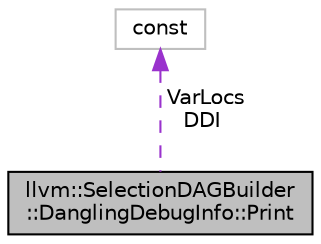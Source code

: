 digraph "llvm::SelectionDAGBuilder::DanglingDebugInfo::Print"
{
 // LATEX_PDF_SIZE
  bgcolor="transparent";
  edge [fontname="Helvetica",fontsize="10",labelfontname="Helvetica",labelfontsize="10"];
  node [fontname="Helvetica",fontsize="10",shape=record];
  Node1 [label="llvm::SelectionDAGBuilder\l::DanglingDebugInfo::Print",height=0.2,width=0.4,color="black", fillcolor="grey75", style="filled", fontcolor="black",tooltip="Helper for printing DanglingDebugInfo."];
  Node2 -> Node1 [dir="back",color="darkorchid3",fontsize="10",style="dashed",label=" VarLocs\nDDI" ,fontname="Helvetica"];
  Node2 [label="const",height=0.2,width=0.4,color="grey75",tooltip=" "];
}
